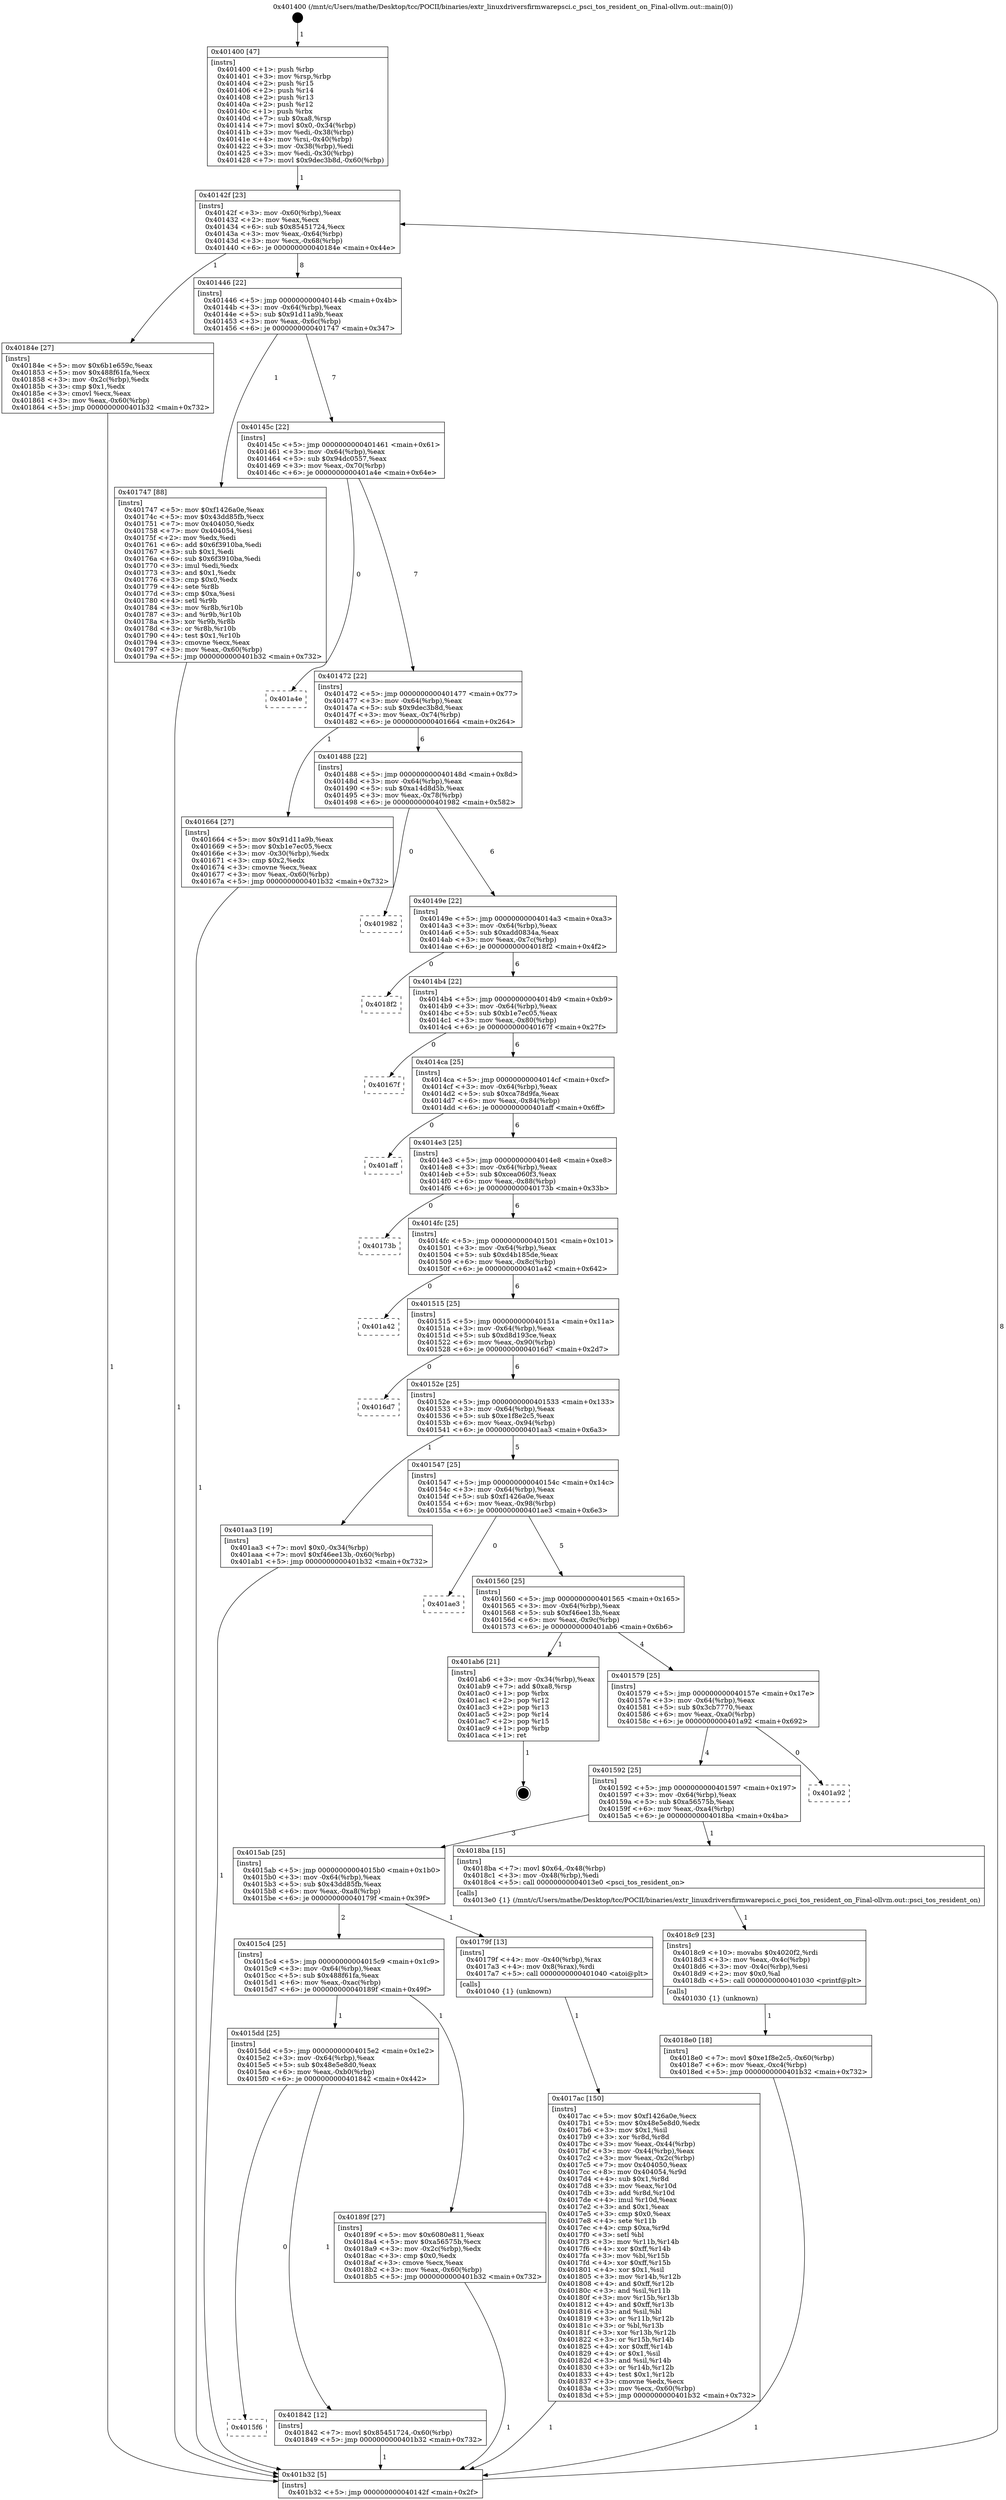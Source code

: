 digraph "0x401400" {
  label = "0x401400 (/mnt/c/Users/mathe/Desktop/tcc/POCII/binaries/extr_linuxdriversfirmwarepsci.c_psci_tos_resident_on_Final-ollvm.out::main(0))"
  labelloc = "t"
  node[shape=record]

  Entry [label="",width=0.3,height=0.3,shape=circle,fillcolor=black,style=filled]
  "0x40142f" [label="{
     0x40142f [23]\l
     | [instrs]\l
     &nbsp;&nbsp;0x40142f \<+3\>: mov -0x60(%rbp),%eax\l
     &nbsp;&nbsp;0x401432 \<+2\>: mov %eax,%ecx\l
     &nbsp;&nbsp;0x401434 \<+6\>: sub $0x85451724,%ecx\l
     &nbsp;&nbsp;0x40143a \<+3\>: mov %eax,-0x64(%rbp)\l
     &nbsp;&nbsp;0x40143d \<+3\>: mov %ecx,-0x68(%rbp)\l
     &nbsp;&nbsp;0x401440 \<+6\>: je 000000000040184e \<main+0x44e\>\l
  }"]
  "0x40184e" [label="{
     0x40184e [27]\l
     | [instrs]\l
     &nbsp;&nbsp;0x40184e \<+5\>: mov $0x6b1e659c,%eax\l
     &nbsp;&nbsp;0x401853 \<+5\>: mov $0x488f61fa,%ecx\l
     &nbsp;&nbsp;0x401858 \<+3\>: mov -0x2c(%rbp),%edx\l
     &nbsp;&nbsp;0x40185b \<+3\>: cmp $0x1,%edx\l
     &nbsp;&nbsp;0x40185e \<+3\>: cmovl %ecx,%eax\l
     &nbsp;&nbsp;0x401861 \<+3\>: mov %eax,-0x60(%rbp)\l
     &nbsp;&nbsp;0x401864 \<+5\>: jmp 0000000000401b32 \<main+0x732\>\l
  }"]
  "0x401446" [label="{
     0x401446 [22]\l
     | [instrs]\l
     &nbsp;&nbsp;0x401446 \<+5\>: jmp 000000000040144b \<main+0x4b\>\l
     &nbsp;&nbsp;0x40144b \<+3\>: mov -0x64(%rbp),%eax\l
     &nbsp;&nbsp;0x40144e \<+5\>: sub $0x91d11a9b,%eax\l
     &nbsp;&nbsp;0x401453 \<+3\>: mov %eax,-0x6c(%rbp)\l
     &nbsp;&nbsp;0x401456 \<+6\>: je 0000000000401747 \<main+0x347\>\l
  }"]
  Exit [label="",width=0.3,height=0.3,shape=circle,fillcolor=black,style=filled,peripheries=2]
  "0x401747" [label="{
     0x401747 [88]\l
     | [instrs]\l
     &nbsp;&nbsp;0x401747 \<+5\>: mov $0xf1426a0e,%eax\l
     &nbsp;&nbsp;0x40174c \<+5\>: mov $0x43dd85fb,%ecx\l
     &nbsp;&nbsp;0x401751 \<+7\>: mov 0x404050,%edx\l
     &nbsp;&nbsp;0x401758 \<+7\>: mov 0x404054,%esi\l
     &nbsp;&nbsp;0x40175f \<+2\>: mov %edx,%edi\l
     &nbsp;&nbsp;0x401761 \<+6\>: add $0x6f3910ba,%edi\l
     &nbsp;&nbsp;0x401767 \<+3\>: sub $0x1,%edi\l
     &nbsp;&nbsp;0x40176a \<+6\>: sub $0x6f3910ba,%edi\l
     &nbsp;&nbsp;0x401770 \<+3\>: imul %edi,%edx\l
     &nbsp;&nbsp;0x401773 \<+3\>: and $0x1,%edx\l
     &nbsp;&nbsp;0x401776 \<+3\>: cmp $0x0,%edx\l
     &nbsp;&nbsp;0x401779 \<+4\>: sete %r8b\l
     &nbsp;&nbsp;0x40177d \<+3\>: cmp $0xa,%esi\l
     &nbsp;&nbsp;0x401780 \<+4\>: setl %r9b\l
     &nbsp;&nbsp;0x401784 \<+3\>: mov %r8b,%r10b\l
     &nbsp;&nbsp;0x401787 \<+3\>: and %r9b,%r10b\l
     &nbsp;&nbsp;0x40178a \<+3\>: xor %r9b,%r8b\l
     &nbsp;&nbsp;0x40178d \<+3\>: or %r8b,%r10b\l
     &nbsp;&nbsp;0x401790 \<+4\>: test $0x1,%r10b\l
     &nbsp;&nbsp;0x401794 \<+3\>: cmovne %ecx,%eax\l
     &nbsp;&nbsp;0x401797 \<+3\>: mov %eax,-0x60(%rbp)\l
     &nbsp;&nbsp;0x40179a \<+5\>: jmp 0000000000401b32 \<main+0x732\>\l
  }"]
  "0x40145c" [label="{
     0x40145c [22]\l
     | [instrs]\l
     &nbsp;&nbsp;0x40145c \<+5\>: jmp 0000000000401461 \<main+0x61\>\l
     &nbsp;&nbsp;0x401461 \<+3\>: mov -0x64(%rbp),%eax\l
     &nbsp;&nbsp;0x401464 \<+5\>: sub $0x94dc0557,%eax\l
     &nbsp;&nbsp;0x401469 \<+3\>: mov %eax,-0x70(%rbp)\l
     &nbsp;&nbsp;0x40146c \<+6\>: je 0000000000401a4e \<main+0x64e\>\l
  }"]
  "0x4018e0" [label="{
     0x4018e0 [18]\l
     | [instrs]\l
     &nbsp;&nbsp;0x4018e0 \<+7\>: movl $0xe1f8e2c5,-0x60(%rbp)\l
     &nbsp;&nbsp;0x4018e7 \<+6\>: mov %eax,-0xc4(%rbp)\l
     &nbsp;&nbsp;0x4018ed \<+5\>: jmp 0000000000401b32 \<main+0x732\>\l
  }"]
  "0x401a4e" [label="{
     0x401a4e\l
  }", style=dashed]
  "0x401472" [label="{
     0x401472 [22]\l
     | [instrs]\l
     &nbsp;&nbsp;0x401472 \<+5\>: jmp 0000000000401477 \<main+0x77\>\l
     &nbsp;&nbsp;0x401477 \<+3\>: mov -0x64(%rbp),%eax\l
     &nbsp;&nbsp;0x40147a \<+5\>: sub $0x9dec3b8d,%eax\l
     &nbsp;&nbsp;0x40147f \<+3\>: mov %eax,-0x74(%rbp)\l
     &nbsp;&nbsp;0x401482 \<+6\>: je 0000000000401664 \<main+0x264\>\l
  }"]
  "0x4018c9" [label="{
     0x4018c9 [23]\l
     | [instrs]\l
     &nbsp;&nbsp;0x4018c9 \<+10\>: movabs $0x4020f2,%rdi\l
     &nbsp;&nbsp;0x4018d3 \<+3\>: mov %eax,-0x4c(%rbp)\l
     &nbsp;&nbsp;0x4018d6 \<+3\>: mov -0x4c(%rbp),%esi\l
     &nbsp;&nbsp;0x4018d9 \<+2\>: mov $0x0,%al\l
     &nbsp;&nbsp;0x4018db \<+5\>: call 0000000000401030 \<printf@plt\>\l
     | [calls]\l
     &nbsp;&nbsp;0x401030 \{1\} (unknown)\l
  }"]
  "0x401664" [label="{
     0x401664 [27]\l
     | [instrs]\l
     &nbsp;&nbsp;0x401664 \<+5\>: mov $0x91d11a9b,%eax\l
     &nbsp;&nbsp;0x401669 \<+5\>: mov $0xb1e7ec05,%ecx\l
     &nbsp;&nbsp;0x40166e \<+3\>: mov -0x30(%rbp),%edx\l
     &nbsp;&nbsp;0x401671 \<+3\>: cmp $0x2,%edx\l
     &nbsp;&nbsp;0x401674 \<+3\>: cmovne %ecx,%eax\l
     &nbsp;&nbsp;0x401677 \<+3\>: mov %eax,-0x60(%rbp)\l
     &nbsp;&nbsp;0x40167a \<+5\>: jmp 0000000000401b32 \<main+0x732\>\l
  }"]
  "0x401488" [label="{
     0x401488 [22]\l
     | [instrs]\l
     &nbsp;&nbsp;0x401488 \<+5\>: jmp 000000000040148d \<main+0x8d\>\l
     &nbsp;&nbsp;0x40148d \<+3\>: mov -0x64(%rbp),%eax\l
     &nbsp;&nbsp;0x401490 \<+5\>: sub $0xa14d8d5b,%eax\l
     &nbsp;&nbsp;0x401495 \<+3\>: mov %eax,-0x78(%rbp)\l
     &nbsp;&nbsp;0x401498 \<+6\>: je 0000000000401982 \<main+0x582\>\l
  }"]
  "0x401b32" [label="{
     0x401b32 [5]\l
     | [instrs]\l
     &nbsp;&nbsp;0x401b32 \<+5\>: jmp 000000000040142f \<main+0x2f\>\l
  }"]
  "0x401400" [label="{
     0x401400 [47]\l
     | [instrs]\l
     &nbsp;&nbsp;0x401400 \<+1\>: push %rbp\l
     &nbsp;&nbsp;0x401401 \<+3\>: mov %rsp,%rbp\l
     &nbsp;&nbsp;0x401404 \<+2\>: push %r15\l
     &nbsp;&nbsp;0x401406 \<+2\>: push %r14\l
     &nbsp;&nbsp;0x401408 \<+2\>: push %r13\l
     &nbsp;&nbsp;0x40140a \<+2\>: push %r12\l
     &nbsp;&nbsp;0x40140c \<+1\>: push %rbx\l
     &nbsp;&nbsp;0x40140d \<+7\>: sub $0xa8,%rsp\l
     &nbsp;&nbsp;0x401414 \<+7\>: movl $0x0,-0x34(%rbp)\l
     &nbsp;&nbsp;0x40141b \<+3\>: mov %edi,-0x38(%rbp)\l
     &nbsp;&nbsp;0x40141e \<+4\>: mov %rsi,-0x40(%rbp)\l
     &nbsp;&nbsp;0x401422 \<+3\>: mov -0x38(%rbp),%edi\l
     &nbsp;&nbsp;0x401425 \<+3\>: mov %edi,-0x30(%rbp)\l
     &nbsp;&nbsp;0x401428 \<+7\>: movl $0x9dec3b8d,-0x60(%rbp)\l
  }"]
  "0x4015f6" [label="{
     0x4015f6\l
  }", style=dashed]
  "0x401982" [label="{
     0x401982\l
  }", style=dashed]
  "0x40149e" [label="{
     0x40149e [22]\l
     | [instrs]\l
     &nbsp;&nbsp;0x40149e \<+5\>: jmp 00000000004014a3 \<main+0xa3\>\l
     &nbsp;&nbsp;0x4014a3 \<+3\>: mov -0x64(%rbp),%eax\l
     &nbsp;&nbsp;0x4014a6 \<+5\>: sub $0xadd0834a,%eax\l
     &nbsp;&nbsp;0x4014ab \<+3\>: mov %eax,-0x7c(%rbp)\l
     &nbsp;&nbsp;0x4014ae \<+6\>: je 00000000004018f2 \<main+0x4f2\>\l
  }"]
  "0x401842" [label="{
     0x401842 [12]\l
     | [instrs]\l
     &nbsp;&nbsp;0x401842 \<+7\>: movl $0x85451724,-0x60(%rbp)\l
     &nbsp;&nbsp;0x401849 \<+5\>: jmp 0000000000401b32 \<main+0x732\>\l
  }"]
  "0x4018f2" [label="{
     0x4018f2\l
  }", style=dashed]
  "0x4014b4" [label="{
     0x4014b4 [22]\l
     | [instrs]\l
     &nbsp;&nbsp;0x4014b4 \<+5\>: jmp 00000000004014b9 \<main+0xb9\>\l
     &nbsp;&nbsp;0x4014b9 \<+3\>: mov -0x64(%rbp),%eax\l
     &nbsp;&nbsp;0x4014bc \<+5\>: sub $0xb1e7ec05,%eax\l
     &nbsp;&nbsp;0x4014c1 \<+3\>: mov %eax,-0x80(%rbp)\l
     &nbsp;&nbsp;0x4014c4 \<+6\>: je 000000000040167f \<main+0x27f\>\l
  }"]
  "0x4015dd" [label="{
     0x4015dd [25]\l
     | [instrs]\l
     &nbsp;&nbsp;0x4015dd \<+5\>: jmp 00000000004015e2 \<main+0x1e2\>\l
     &nbsp;&nbsp;0x4015e2 \<+3\>: mov -0x64(%rbp),%eax\l
     &nbsp;&nbsp;0x4015e5 \<+5\>: sub $0x48e5e8d0,%eax\l
     &nbsp;&nbsp;0x4015ea \<+6\>: mov %eax,-0xb0(%rbp)\l
     &nbsp;&nbsp;0x4015f0 \<+6\>: je 0000000000401842 \<main+0x442\>\l
  }"]
  "0x40167f" [label="{
     0x40167f\l
  }", style=dashed]
  "0x4014ca" [label="{
     0x4014ca [25]\l
     | [instrs]\l
     &nbsp;&nbsp;0x4014ca \<+5\>: jmp 00000000004014cf \<main+0xcf\>\l
     &nbsp;&nbsp;0x4014cf \<+3\>: mov -0x64(%rbp),%eax\l
     &nbsp;&nbsp;0x4014d2 \<+5\>: sub $0xca78d9fa,%eax\l
     &nbsp;&nbsp;0x4014d7 \<+6\>: mov %eax,-0x84(%rbp)\l
     &nbsp;&nbsp;0x4014dd \<+6\>: je 0000000000401aff \<main+0x6ff\>\l
  }"]
  "0x40189f" [label="{
     0x40189f [27]\l
     | [instrs]\l
     &nbsp;&nbsp;0x40189f \<+5\>: mov $0x6080e811,%eax\l
     &nbsp;&nbsp;0x4018a4 \<+5\>: mov $0xa56575b,%ecx\l
     &nbsp;&nbsp;0x4018a9 \<+3\>: mov -0x2c(%rbp),%edx\l
     &nbsp;&nbsp;0x4018ac \<+3\>: cmp $0x0,%edx\l
     &nbsp;&nbsp;0x4018af \<+3\>: cmove %ecx,%eax\l
     &nbsp;&nbsp;0x4018b2 \<+3\>: mov %eax,-0x60(%rbp)\l
     &nbsp;&nbsp;0x4018b5 \<+5\>: jmp 0000000000401b32 \<main+0x732\>\l
  }"]
  "0x401aff" [label="{
     0x401aff\l
  }", style=dashed]
  "0x4014e3" [label="{
     0x4014e3 [25]\l
     | [instrs]\l
     &nbsp;&nbsp;0x4014e3 \<+5\>: jmp 00000000004014e8 \<main+0xe8\>\l
     &nbsp;&nbsp;0x4014e8 \<+3\>: mov -0x64(%rbp),%eax\l
     &nbsp;&nbsp;0x4014eb \<+5\>: sub $0xcea060f3,%eax\l
     &nbsp;&nbsp;0x4014f0 \<+6\>: mov %eax,-0x88(%rbp)\l
     &nbsp;&nbsp;0x4014f6 \<+6\>: je 000000000040173b \<main+0x33b\>\l
  }"]
  "0x4017ac" [label="{
     0x4017ac [150]\l
     | [instrs]\l
     &nbsp;&nbsp;0x4017ac \<+5\>: mov $0xf1426a0e,%ecx\l
     &nbsp;&nbsp;0x4017b1 \<+5\>: mov $0x48e5e8d0,%edx\l
     &nbsp;&nbsp;0x4017b6 \<+3\>: mov $0x1,%sil\l
     &nbsp;&nbsp;0x4017b9 \<+3\>: xor %r8d,%r8d\l
     &nbsp;&nbsp;0x4017bc \<+3\>: mov %eax,-0x44(%rbp)\l
     &nbsp;&nbsp;0x4017bf \<+3\>: mov -0x44(%rbp),%eax\l
     &nbsp;&nbsp;0x4017c2 \<+3\>: mov %eax,-0x2c(%rbp)\l
     &nbsp;&nbsp;0x4017c5 \<+7\>: mov 0x404050,%eax\l
     &nbsp;&nbsp;0x4017cc \<+8\>: mov 0x404054,%r9d\l
     &nbsp;&nbsp;0x4017d4 \<+4\>: sub $0x1,%r8d\l
     &nbsp;&nbsp;0x4017d8 \<+3\>: mov %eax,%r10d\l
     &nbsp;&nbsp;0x4017db \<+3\>: add %r8d,%r10d\l
     &nbsp;&nbsp;0x4017de \<+4\>: imul %r10d,%eax\l
     &nbsp;&nbsp;0x4017e2 \<+3\>: and $0x1,%eax\l
     &nbsp;&nbsp;0x4017e5 \<+3\>: cmp $0x0,%eax\l
     &nbsp;&nbsp;0x4017e8 \<+4\>: sete %r11b\l
     &nbsp;&nbsp;0x4017ec \<+4\>: cmp $0xa,%r9d\l
     &nbsp;&nbsp;0x4017f0 \<+3\>: setl %bl\l
     &nbsp;&nbsp;0x4017f3 \<+3\>: mov %r11b,%r14b\l
     &nbsp;&nbsp;0x4017f6 \<+4\>: xor $0xff,%r14b\l
     &nbsp;&nbsp;0x4017fa \<+3\>: mov %bl,%r15b\l
     &nbsp;&nbsp;0x4017fd \<+4\>: xor $0xff,%r15b\l
     &nbsp;&nbsp;0x401801 \<+4\>: xor $0x1,%sil\l
     &nbsp;&nbsp;0x401805 \<+3\>: mov %r14b,%r12b\l
     &nbsp;&nbsp;0x401808 \<+4\>: and $0xff,%r12b\l
     &nbsp;&nbsp;0x40180c \<+3\>: and %sil,%r11b\l
     &nbsp;&nbsp;0x40180f \<+3\>: mov %r15b,%r13b\l
     &nbsp;&nbsp;0x401812 \<+4\>: and $0xff,%r13b\l
     &nbsp;&nbsp;0x401816 \<+3\>: and %sil,%bl\l
     &nbsp;&nbsp;0x401819 \<+3\>: or %r11b,%r12b\l
     &nbsp;&nbsp;0x40181c \<+3\>: or %bl,%r13b\l
     &nbsp;&nbsp;0x40181f \<+3\>: xor %r13b,%r12b\l
     &nbsp;&nbsp;0x401822 \<+3\>: or %r15b,%r14b\l
     &nbsp;&nbsp;0x401825 \<+4\>: xor $0xff,%r14b\l
     &nbsp;&nbsp;0x401829 \<+4\>: or $0x1,%sil\l
     &nbsp;&nbsp;0x40182d \<+3\>: and %sil,%r14b\l
     &nbsp;&nbsp;0x401830 \<+3\>: or %r14b,%r12b\l
     &nbsp;&nbsp;0x401833 \<+4\>: test $0x1,%r12b\l
     &nbsp;&nbsp;0x401837 \<+3\>: cmovne %edx,%ecx\l
     &nbsp;&nbsp;0x40183a \<+3\>: mov %ecx,-0x60(%rbp)\l
     &nbsp;&nbsp;0x40183d \<+5\>: jmp 0000000000401b32 \<main+0x732\>\l
  }"]
  "0x40173b" [label="{
     0x40173b\l
  }", style=dashed]
  "0x4014fc" [label="{
     0x4014fc [25]\l
     | [instrs]\l
     &nbsp;&nbsp;0x4014fc \<+5\>: jmp 0000000000401501 \<main+0x101\>\l
     &nbsp;&nbsp;0x401501 \<+3\>: mov -0x64(%rbp),%eax\l
     &nbsp;&nbsp;0x401504 \<+5\>: sub $0xd4b185de,%eax\l
     &nbsp;&nbsp;0x401509 \<+6\>: mov %eax,-0x8c(%rbp)\l
     &nbsp;&nbsp;0x40150f \<+6\>: je 0000000000401a42 \<main+0x642\>\l
  }"]
  "0x4015c4" [label="{
     0x4015c4 [25]\l
     | [instrs]\l
     &nbsp;&nbsp;0x4015c4 \<+5\>: jmp 00000000004015c9 \<main+0x1c9\>\l
     &nbsp;&nbsp;0x4015c9 \<+3\>: mov -0x64(%rbp),%eax\l
     &nbsp;&nbsp;0x4015cc \<+5\>: sub $0x488f61fa,%eax\l
     &nbsp;&nbsp;0x4015d1 \<+6\>: mov %eax,-0xac(%rbp)\l
     &nbsp;&nbsp;0x4015d7 \<+6\>: je 000000000040189f \<main+0x49f\>\l
  }"]
  "0x401a42" [label="{
     0x401a42\l
  }", style=dashed]
  "0x401515" [label="{
     0x401515 [25]\l
     | [instrs]\l
     &nbsp;&nbsp;0x401515 \<+5\>: jmp 000000000040151a \<main+0x11a\>\l
     &nbsp;&nbsp;0x40151a \<+3\>: mov -0x64(%rbp),%eax\l
     &nbsp;&nbsp;0x40151d \<+5\>: sub $0xd8d193ce,%eax\l
     &nbsp;&nbsp;0x401522 \<+6\>: mov %eax,-0x90(%rbp)\l
     &nbsp;&nbsp;0x401528 \<+6\>: je 00000000004016d7 \<main+0x2d7\>\l
  }"]
  "0x40179f" [label="{
     0x40179f [13]\l
     | [instrs]\l
     &nbsp;&nbsp;0x40179f \<+4\>: mov -0x40(%rbp),%rax\l
     &nbsp;&nbsp;0x4017a3 \<+4\>: mov 0x8(%rax),%rdi\l
     &nbsp;&nbsp;0x4017a7 \<+5\>: call 0000000000401040 \<atoi@plt\>\l
     | [calls]\l
     &nbsp;&nbsp;0x401040 \{1\} (unknown)\l
  }"]
  "0x4016d7" [label="{
     0x4016d7\l
  }", style=dashed]
  "0x40152e" [label="{
     0x40152e [25]\l
     | [instrs]\l
     &nbsp;&nbsp;0x40152e \<+5\>: jmp 0000000000401533 \<main+0x133\>\l
     &nbsp;&nbsp;0x401533 \<+3\>: mov -0x64(%rbp),%eax\l
     &nbsp;&nbsp;0x401536 \<+5\>: sub $0xe1f8e2c5,%eax\l
     &nbsp;&nbsp;0x40153b \<+6\>: mov %eax,-0x94(%rbp)\l
     &nbsp;&nbsp;0x401541 \<+6\>: je 0000000000401aa3 \<main+0x6a3\>\l
  }"]
  "0x4015ab" [label="{
     0x4015ab [25]\l
     | [instrs]\l
     &nbsp;&nbsp;0x4015ab \<+5\>: jmp 00000000004015b0 \<main+0x1b0\>\l
     &nbsp;&nbsp;0x4015b0 \<+3\>: mov -0x64(%rbp),%eax\l
     &nbsp;&nbsp;0x4015b3 \<+5\>: sub $0x43dd85fb,%eax\l
     &nbsp;&nbsp;0x4015b8 \<+6\>: mov %eax,-0xa8(%rbp)\l
     &nbsp;&nbsp;0x4015be \<+6\>: je 000000000040179f \<main+0x39f\>\l
  }"]
  "0x401aa3" [label="{
     0x401aa3 [19]\l
     | [instrs]\l
     &nbsp;&nbsp;0x401aa3 \<+7\>: movl $0x0,-0x34(%rbp)\l
     &nbsp;&nbsp;0x401aaa \<+7\>: movl $0xf46ee13b,-0x60(%rbp)\l
     &nbsp;&nbsp;0x401ab1 \<+5\>: jmp 0000000000401b32 \<main+0x732\>\l
  }"]
  "0x401547" [label="{
     0x401547 [25]\l
     | [instrs]\l
     &nbsp;&nbsp;0x401547 \<+5\>: jmp 000000000040154c \<main+0x14c\>\l
     &nbsp;&nbsp;0x40154c \<+3\>: mov -0x64(%rbp),%eax\l
     &nbsp;&nbsp;0x40154f \<+5\>: sub $0xf1426a0e,%eax\l
     &nbsp;&nbsp;0x401554 \<+6\>: mov %eax,-0x98(%rbp)\l
     &nbsp;&nbsp;0x40155a \<+6\>: je 0000000000401ae3 \<main+0x6e3\>\l
  }"]
  "0x4018ba" [label="{
     0x4018ba [15]\l
     | [instrs]\l
     &nbsp;&nbsp;0x4018ba \<+7\>: movl $0x64,-0x48(%rbp)\l
     &nbsp;&nbsp;0x4018c1 \<+3\>: mov -0x48(%rbp),%edi\l
     &nbsp;&nbsp;0x4018c4 \<+5\>: call 00000000004013e0 \<psci_tos_resident_on\>\l
     | [calls]\l
     &nbsp;&nbsp;0x4013e0 \{1\} (/mnt/c/Users/mathe/Desktop/tcc/POCII/binaries/extr_linuxdriversfirmwarepsci.c_psci_tos_resident_on_Final-ollvm.out::psci_tos_resident_on)\l
  }"]
  "0x401ae3" [label="{
     0x401ae3\l
  }", style=dashed]
  "0x401560" [label="{
     0x401560 [25]\l
     | [instrs]\l
     &nbsp;&nbsp;0x401560 \<+5\>: jmp 0000000000401565 \<main+0x165\>\l
     &nbsp;&nbsp;0x401565 \<+3\>: mov -0x64(%rbp),%eax\l
     &nbsp;&nbsp;0x401568 \<+5\>: sub $0xf46ee13b,%eax\l
     &nbsp;&nbsp;0x40156d \<+6\>: mov %eax,-0x9c(%rbp)\l
     &nbsp;&nbsp;0x401573 \<+6\>: je 0000000000401ab6 \<main+0x6b6\>\l
  }"]
  "0x401592" [label="{
     0x401592 [25]\l
     | [instrs]\l
     &nbsp;&nbsp;0x401592 \<+5\>: jmp 0000000000401597 \<main+0x197\>\l
     &nbsp;&nbsp;0x401597 \<+3\>: mov -0x64(%rbp),%eax\l
     &nbsp;&nbsp;0x40159a \<+5\>: sub $0xa56575b,%eax\l
     &nbsp;&nbsp;0x40159f \<+6\>: mov %eax,-0xa4(%rbp)\l
     &nbsp;&nbsp;0x4015a5 \<+6\>: je 00000000004018ba \<main+0x4ba\>\l
  }"]
  "0x401ab6" [label="{
     0x401ab6 [21]\l
     | [instrs]\l
     &nbsp;&nbsp;0x401ab6 \<+3\>: mov -0x34(%rbp),%eax\l
     &nbsp;&nbsp;0x401ab9 \<+7\>: add $0xa8,%rsp\l
     &nbsp;&nbsp;0x401ac0 \<+1\>: pop %rbx\l
     &nbsp;&nbsp;0x401ac1 \<+2\>: pop %r12\l
     &nbsp;&nbsp;0x401ac3 \<+2\>: pop %r13\l
     &nbsp;&nbsp;0x401ac5 \<+2\>: pop %r14\l
     &nbsp;&nbsp;0x401ac7 \<+2\>: pop %r15\l
     &nbsp;&nbsp;0x401ac9 \<+1\>: pop %rbp\l
     &nbsp;&nbsp;0x401aca \<+1\>: ret\l
  }"]
  "0x401579" [label="{
     0x401579 [25]\l
     | [instrs]\l
     &nbsp;&nbsp;0x401579 \<+5\>: jmp 000000000040157e \<main+0x17e\>\l
     &nbsp;&nbsp;0x40157e \<+3\>: mov -0x64(%rbp),%eax\l
     &nbsp;&nbsp;0x401581 \<+5\>: sub $0x3cb7770,%eax\l
     &nbsp;&nbsp;0x401586 \<+6\>: mov %eax,-0xa0(%rbp)\l
     &nbsp;&nbsp;0x40158c \<+6\>: je 0000000000401a92 \<main+0x692\>\l
  }"]
  "0x401a92" [label="{
     0x401a92\l
  }", style=dashed]
  Entry -> "0x401400" [label=" 1"]
  "0x40142f" -> "0x40184e" [label=" 1"]
  "0x40142f" -> "0x401446" [label=" 8"]
  "0x401ab6" -> Exit [label=" 1"]
  "0x401446" -> "0x401747" [label=" 1"]
  "0x401446" -> "0x40145c" [label=" 7"]
  "0x401aa3" -> "0x401b32" [label=" 1"]
  "0x40145c" -> "0x401a4e" [label=" 0"]
  "0x40145c" -> "0x401472" [label=" 7"]
  "0x4018e0" -> "0x401b32" [label=" 1"]
  "0x401472" -> "0x401664" [label=" 1"]
  "0x401472" -> "0x401488" [label=" 6"]
  "0x401664" -> "0x401b32" [label=" 1"]
  "0x401400" -> "0x40142f" [label=" 1"]
  "0x401b32" -> "0x40142f" [label=" 8"]
  "0x401747" -> "0x401b32" [label=" 1"]
  "0x4018c9" -> "0x4018e0" [label=" 1"]
  "0x401488" -> "0x401982" [label=" 0"]
  "0x401488" -> "0x40149e" [label=" 6"]
  "0x4018ba" -> "0x4018c9" [label=" 1"]
  "0x40149e" -> "0x4018f2" [label=" 0"]
  "0x40149e" -> "0x4014b4" [label=" 6"]
  "0x40189f" -> "0x401b32" [label=" 1"]
  "0x4014b4" -> "0x40167f" [label=" 0"]
  "0x4014b4" -> "0x4014ca" [label=" 6"]
  "0x401842" -> "0x401b32" [label=" 1"]
  "0x4014ca" -> "0x401aff" [label=" 0"]
  "0x4014ca" -> "0x4014e3" [label=" 6"]
  "0x4015dd" -> "0x4015f6" [label=" 0"]
  "0x4014e3" -> "0x40173b" [label=" 0"]
  "0x4014e3" -> "0x4014fc" [label=" 6"]
  "0x40184e" -> "0x401b32" [label=" 1"]
  "0x4014fc" -> "0x401a42" [label=" 0"]
  "0x4014fc" -> "0x401515" [label=" 6"]
  "0x4015c4" -> "0x4015dd" [label=" 1"]
  "0x401515" -> "0x4016d7" [label=" 0"]
  "0x401515" -> "0x40152e" [label=" 6"]
  "0x4015c4" -> "0x40189f" [label=" 1"]
  "0x40152e" -> "0x401aa3" [label=" 1"]
  "0x40152e" -> "0x401547" [label=" 5"]
  "0x4017ac" -> "0x401b32" [label=" 1"]
  "0x401547" -> "0x401ae3" [label=" 0"]
  "0x401547" -> "0x401560" [label=" 5"]
  "0x40179f" -> "0x4017ac" [label=" 1"]
  "0x401560" -> "0x401ab6" [label=" 1"]
  "0x401560" -> "0x401579" [label=" 4"]
  "0x4015ab" -> "0x40179f" [label=" 1"]
  "0x401579" -> "0x401a92" [label=" 0"]
  "0x401579" -> "0x401592" [label=" 4"]
  "0x4015ab" -> "0x4015c4" [label=" 2"]
  "0x401592" -> "0x4018ba" [label=" 1"]
  "0x401592" -> "0x4015ab" [label=" 3"]
  "0x4015dd" -> "0x401842" [label=" 1"]
}
